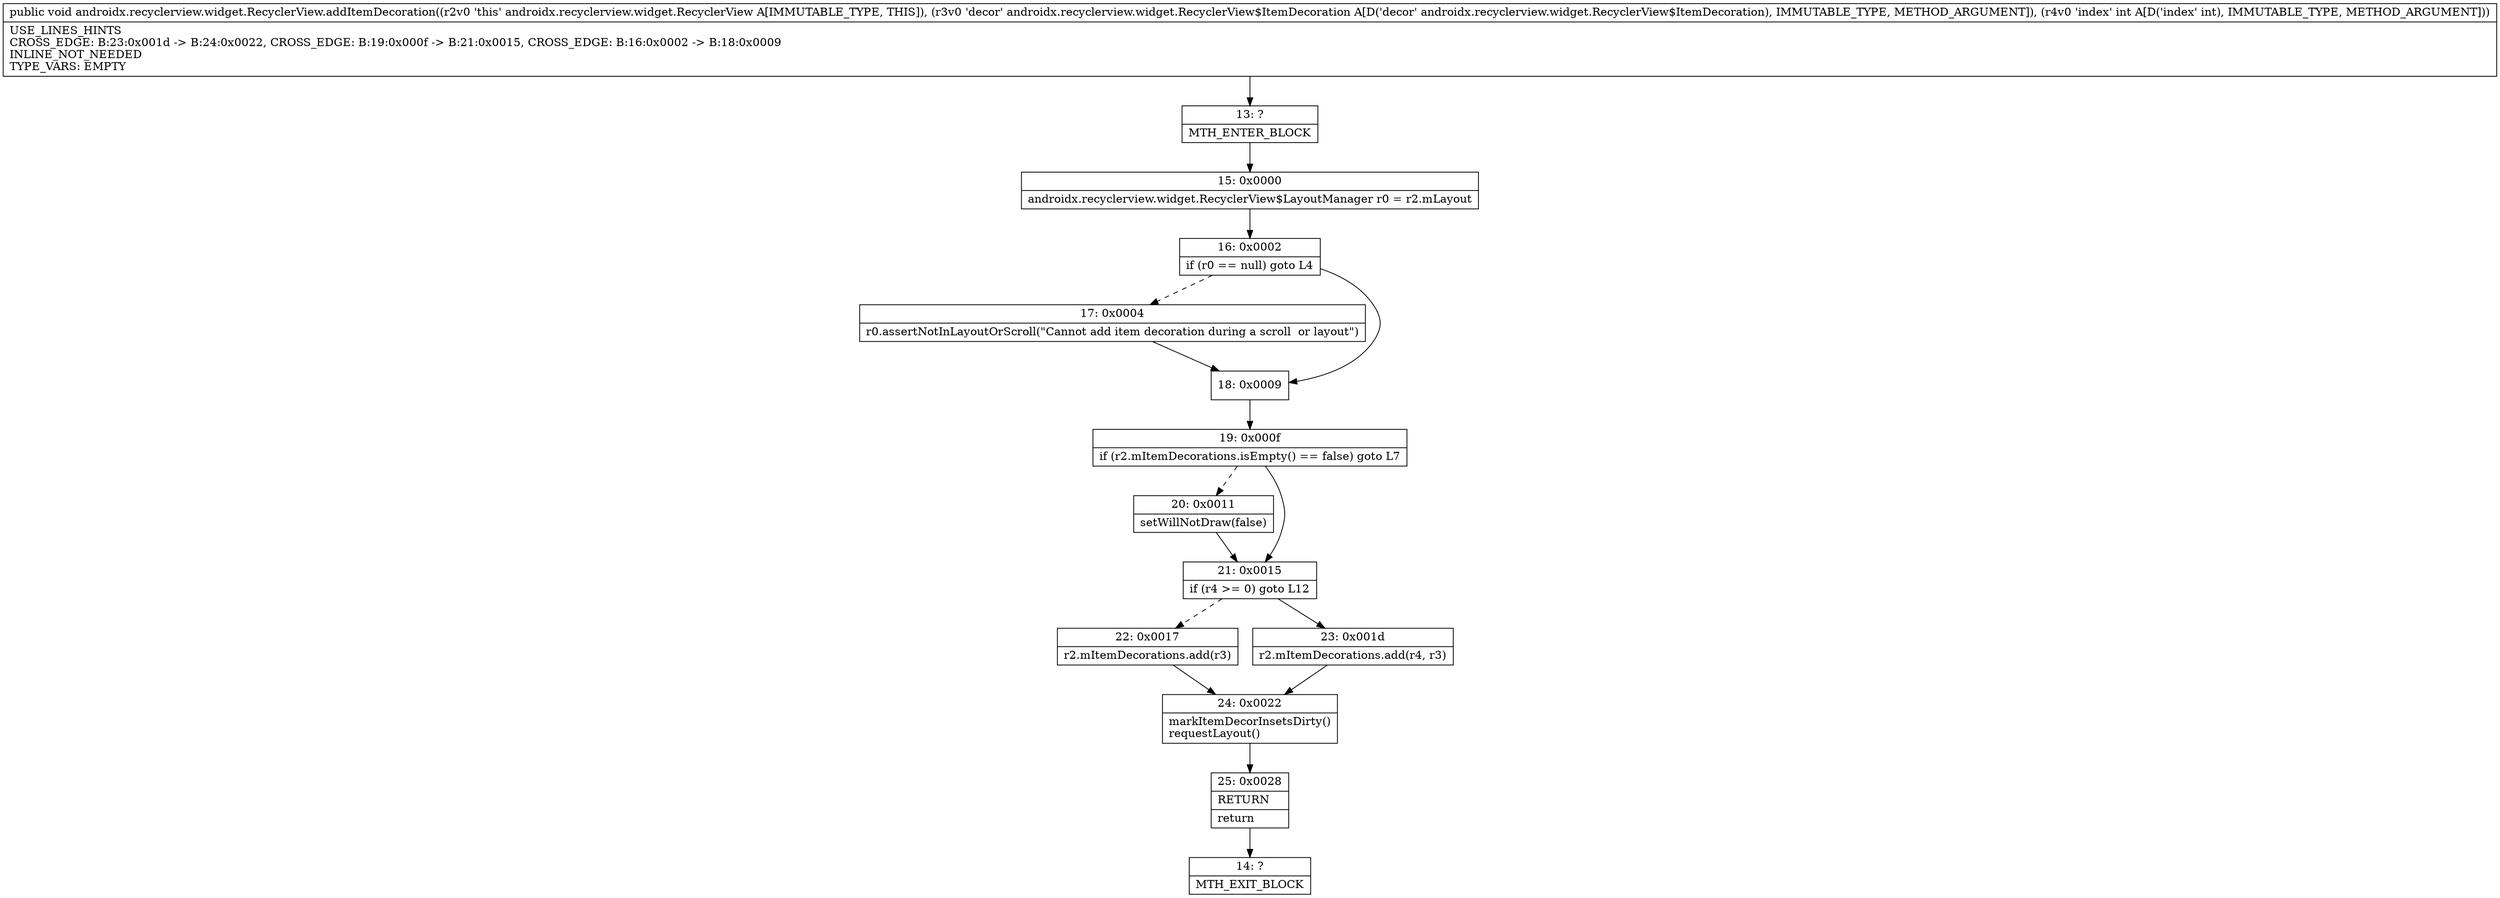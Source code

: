 digraph "CFG forandroidx.recyclerview.widget.RecyclerView.addItemDecoration(Landroidx\/recyclerview\/widget\/RecyclerView$ItemDecoration;I)V" {
Node_13 [shape=record,label="{13\:\ ?|MTH_ENTER_BLOCK\l}"];
Node_15 [shape=record,label="{15\:\ 0x0000|androidx.recyclerview.widget.RecyclerView$LayoutManager r0 = r2.mLayout\l}"];
Node_16 [shape=record,label="{16\:\ 0x0002|if (r0 == null) goto L4\l}"];
Node_17 [shape=record,label="{17\:\ 0x0004|r0.assertNotInLayoutOrScroll(\"Cannot add item decoration during a scroll  or layout\")\l}"];
Node_18 [shape=record,label="{18\:\ 0x0009}"];
Node_19 [shape=record,label="{19\:\ 0x000f|if (r2.mItemDecorations.isEmpty() == false) goto L7\l}"];
Node_20 [shape=record,label="{20\:\ 0x0011|setWillNotDraw(false)\l}"];
Node_21 [shape=record,label="{21\:\ 0x0015|if (r4 \>= 0) goto L12\l}"];
Node_22 [shape=record,label="{22\:\ 0x0017|r2.mItemDecorations.add(r3)\l}"];
Node_24 [shape=record,label="{24\:\ 0x0022|markItemDecorInsetsDirty()\lrequestLayout()\l}"];
Node_25 [shape=record,label="{25\:\ 0x0028|RETURN\l|return\l}"];
Node_14 [shape=record,label="{14\:\ ?|MTH_EXIT_BLOCK\l}"];
Node_23 [shape=record,label="{23\:\ 0x001d|r2.mItemDecorations.add(r4, r3)\l}"];
MethodNode[shape=record,label="{public void androidx.recyclerview.widget.RecyclerView.addItemDecoration((r2v0 'this' androidx.recyclerview.widget.RecyclerView A[IMMUTABLE_TYPE, THIS]), (r3v0 'decor' androidx.recyclerview.widget.RecyclerView$ItemDecoration A[D('decor' androidx.recyclerview.widget.RecyclerView$ItemDecoration), IMMUTABLE_TYPE, METHOD_ARGUMENT]), (r4v0 'index' int A[D('index' int), IMMUTABLE_TYPE, METHOD_ARGUMENT]))  | USE_LINES_HINTS\lCROSS_EDGE: B:23:0x001d \-\> B:24:0x0022, CROSS_EDGE: B:19:0x000f \-\> B:21:0x0015, CROSS_EDGE: B:16:0x0002 \-\> B:18:0x0009\lINLINE_NOT_NEEDED\lTYPE_VARS: EMPTY\l}"];
MethodNode -> Node_13;Node_13 -> Node_15;
Node_15 -> Node_16;
Node_16 -> Node_17[style=dashed];
Node_16 -> Node_18;
Node_17 -> Node_18;
Node_18 -> Node_19;
Node_19 -> Node_20[style=dashed];
Node_19 -> Node_21;
Node_20 -> Node_21;
Node_21 -> Node_22[style=dashed];
Node_21 -> Node_23;
Node_22 -> Node_24;
Node_24 -> Node_25;
Node_25 -> Node_14;
Node_23 -> Node_24;
}

